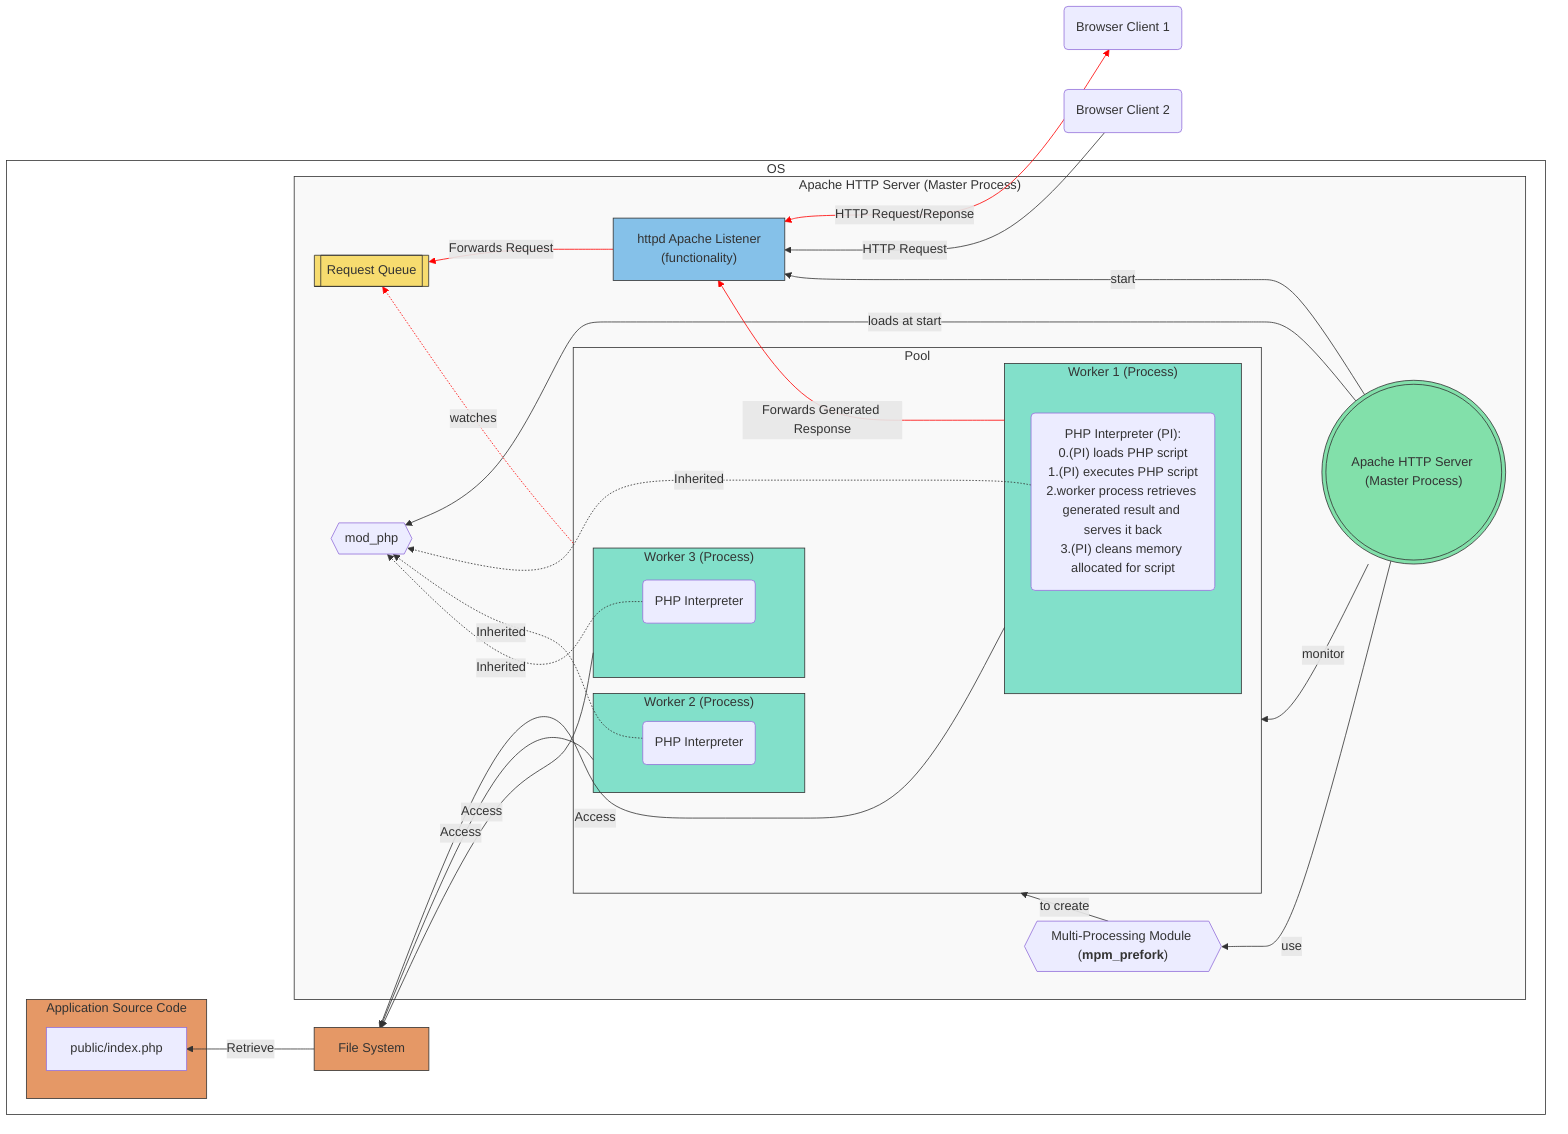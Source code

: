 graph RL;
  Browser1(Browser Client 1) <--> |HTTP Request/Reponse|HttpdModule;
  Browser2(Browser Client 2) --> |HTTP Request|HttpdModule;
  subgraph OS[OS]
    style OS fill:#ffffff00,stroke:#333;
    subgraph Apache["Apache HTTP Server (Master Process)"]
        HttpdModule["httpd Apache Listener<br>(functionality)"] -->|Forwards Request| Queue;
        MP((("Apache HTTP Server (Master Process)"))) -->|use|MPM;
        MP --> |monitor|Pool;
        MP --> |start|HttpdModule;
        MPM --> |to create|Pool;
        style Apache fill:#f9f9f9,stroke:#333;
        Queue[[Request Queue]];
        MPM{{"`Multi-Processing Module (**mpm_prefork**)`"}}
        MODP{{"mod_php"}}
        MP --> |loads at start|MODP
        PI1 -. Inherited .-> MODP;
        PI2 -. Inherited .-> MODP;
        PI3 -. Inherited .-> MODP;
        subgraph Pool[Pool]
            direction TB;
            style Pool fill:#f9f9f9,stroke:#333;
            subgraph Worker1["Worker 1 (Process)"];
                direction TB;
                PI1("PHP Interpreter (PI):<br>0.(PI) loads PHP script<br>1.(PI) executes PHP script<br>2.worker process retrieves generated result and serves it back<br>3.(PI) cleans memory allocated for script");    
            end
            subgraph Worker2["Worker 2 (Process)"];
                direction TB;
                PI2("PHP Interpreter");
            end
            subgraph Worker3["Worker 3 (Process)"];
                direction TB;
                PI3("PHP Interpreter");
            end
        end
        Pool -. "watches" .-> Queue;
    end
    Worker1 -->|Access| FileSystem[File System];
    Worker1 -->|Forwards Generated Response|HttpdModule;
    Worker2 -->|Access| FileSystem;
    Worker3 -->|Access| FileSystem;
    FileSystem -->|Retrieve| WelcomePage[public/index.php];
    subgraph SourceCode[Application Source Code]
        style SourceCode fill:#f9f9f9,stroke:#333;
        WelcomePage[public/index.php];
    end
  end
  style HttpdModule fill:#85C1E9,stroke:#333;
  style Queue fill:#F7DC6F,stroke:#333;
  style Worker1 fill:#82E0CA,stroke:#333;
  style Worker2 fill:#82E0CA,stroke:#333;
  style Worker3 fill:#82E0CA,stroke:#333;
  style FileSystem fill:#E59866,stroke:#333;
  style SourceCode fill:#E59866,stroke:#333;
  style MP fill:#82E0AA,stroke:#333;
  linkStyle 0,2,11,13 stroke: red;